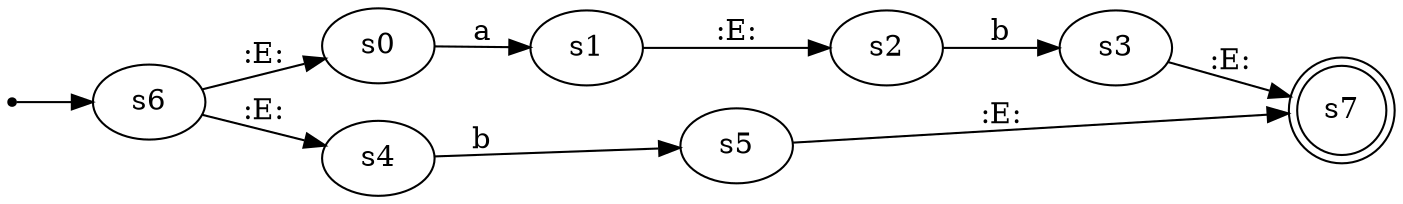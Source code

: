 digraph "graph" {
rankdir = LR;
start [shape=point]
start -> s6
s7[shape= doublecircle]
s0 -> s1 [label= "a"]
s2 -> s3 [label= "b"]
s1 -> s2 [label= ":E:"]
s4 -> s5 [label= "b"]
s6 -> s0 [label= ":E:"]
s6 -> s4 [label= ":E:"]
s3 -> s7 [label= ":E:"]
s5 -> s7 [label= ":E:"]
}